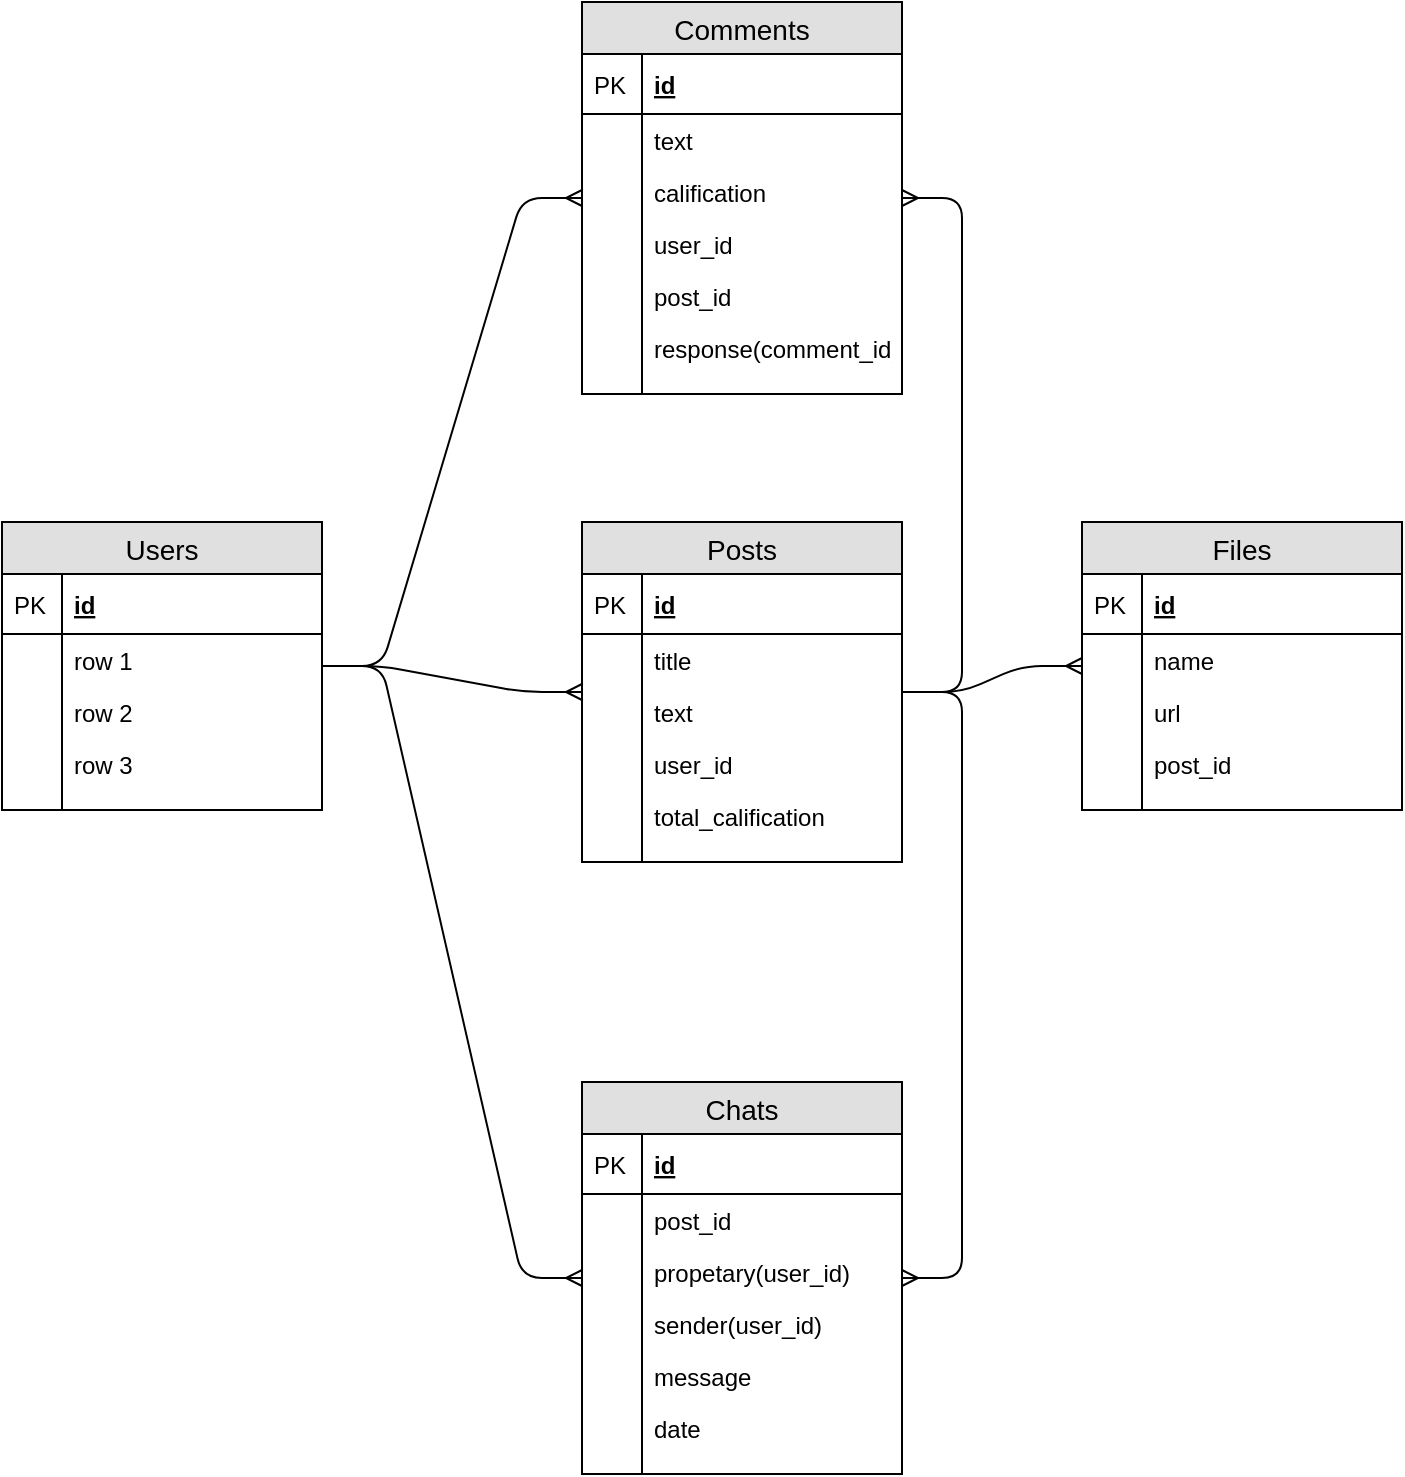<mxfile version="12.5.1" type="github">
  <diagram id="gvmDLg7hdBk43QmgxOMV" name="Page-1">
    <mxGraphModel dx="753" dy="1651" grid="1" gridSize="10" guides="1" tooltips="1" connect="1" arrows="1" fold="1" page="1" pageScale="1" pageWidth="827" pageHeight="1169" math="0" shadow="0">
      <root>
        <mxCell id="0"/>
        <mxCell id="1" parent="0"/>
        <mxCell id="FK4Q3kuTDBUWVzhtZBnx-1" value="Users" style="swimlane;fontStyle=0;childLayout=stackLayout;horizontal=1;startSize=26;fillColor=#e0e0e0;horizontalStack=0;resizeParent=1;resizeParentMax=0;resizeLast=0;collapsible=1;marginBottom=0;swimlaneFillColor=#ffffff;align=center;fontSize=14;" vertex="1" parent="1">
          <mxGeometry x="60" y="20" width="160" height="144" as="geometry"/>
        </mxCell>
        <mxCell id="FK4Q3kuTDBUWVzhtZBnx-2" value="id" style="shape=partialRectangle;top=0;left=0;right=0;bottom=1;align=left;verticalAlign=middle;fillColor=none;spacingLeft=34;spacingRight=4;overflow=hidden;rotatable=0;points=[[0,0.5],[1,0.5]];portConstraint=eastwest;dropTarget=0;fontStyle=5;fontSize=12;" vertex="1" parent="FK4Q3kuTDBUWVzhtZBnx-1">
          <mxGeometry y="26" width="160" height="30" as="geometry"/>
        </mxCell>
        <mxCell id="FK4Q3kuTDBUWVzhtZBnx-3" value="PK" style="shape=partialRectangle;top=0;left=0;bottom=0;fillColor=none;align=left;verticalAlign=middle;spacingLeft=4;spacingRight=4;overflow=hidden;rotatable=0;points=[];portConstraint=eastwest;part=1;fontSize=12;" vertex="1" connectable="0" parent="FK4Q3kuTDBUWVzhtZBnx-2">
          <mxGeometry width="30" height="30" as="geometry"/>
        </mxCell>
        <mxCell id="FK4Q3kuTDBUWVzhtZBnx-4" value="row 1" style="shape=partialRectangle;top=0;left=0;right=0;bottom=0;align=left;verticalAlign=top;fillColor=none;spacingLeft=34;spacingRight=4;overflow=hidden;rotatable=0;points=[[0,0.5],[1,0.5]];portConstraint=eastwest;dropTarget=0;fontSize=12;" vertex="1" parent="FK4Q3kuTDBUWVzhtZBnx-1">
          <mxGeometry y="56" width="160" height="26" as="geometry"/>
        </mxCell>
        <mxCell id="FK4Q3kuTDBUWVzhtZBnx-5" value="" style="shape=partialRectangle;top=0;left=0;bottom=0;fillColor=none;align=left;verticalAlign=top;spacingLeft=4;spacingRight=4;overflow=hidden;rotatable=0;points=[];portConstraint=eastwest;part=1;fontSize=12;" vertex="1" connectable="0" parent="FK4Q3kuTDBUWVzhtZBnx-4">
          <mxGeometry width="30" height="26" as="geometry"/>
        </mxCell>
        <mxCell id="FK4Q3kuTDBUWVzhtZBnx-6" value="row 2" style="shape=partialRectangle;top=0;left=0;right=0;bottom=0;align=left;verticalAlign=top;fillColor=none;spacingLeft=34;spacingRight=4;overflow=hidden;rotatable=0;points=[[0,0.5],[1,0.5]];portConstraint=eastwest;dropTarget=0;fontSize=12;" vertex="1" parent="FK4Q3kuTDBUWVzhtZBnx-1">
          <mxGeometry y="82" width="160" height="26" as="geometry"/>
        </mxCell>
        <mxCell id="FK4Q3kuTDBUWVzhtZBnx-7" value="" style="shape=partialRectangle;top=0;left=0;bottom=0;fillColor=none;align=left;verticalAlign=top;spacingLeft=4;spacingRight=4;overflow=hidden;rotatable=0;points=[];portConstraint=eastwest;part=1;fontSize=12;" vertex="1" connectable="0" parent="FK4Q3kuTDBUWVzhtZBnx-6">
          <mxGeometry width="30" height="26" as="geometry"/>
        </mxCell>
        <mxCell id="FK4Q3kuTDBUWVzhtZBnx-8" value="row 3" style="shape=partialRectangle;top=0;left=0;right=0;bottom=0;align=left;verticalAlign=top;fillColor=none;spacingLeft=34;spacingRight=4;overflow=hidden;rotatable=0;points=[[0,0.5],[1,0.5]];portConstraint=eastwest;dropTarget=0;fontSize=12;" vertex="1" parent="FK4Q3kuTDBUWVzhtZBnx-1">
          <mxGeometry y="108" width="160" height="26" as="geometry"/>
        </mxCell>
        <mxCell id="FK4Q3kuTDBUWVzhtZBnx-9" value="" style="shape=partialRectangle;top=0;left=0;bottom=0;fillColor=none;align=left;verticalAlign=top;spacingLeft=4;spacingRight=4;overflow=hidden;rotatable=0;points=[];portConstraint=eastwest;part=1;fontSize=12;" vertex="1" connectable="0" parent="FK4Q3kuTDBUWVzhtZBnx-8">
          <mxGeometry width="30" height="26" as="geometry"/>
        </mxCell>
        <mxCell id="FK4Q3kuTDBUWVzhtZBnx-10" value="" style="shape=partialRectangle;top=0;left=0;right=0;bottom=0;align=left;verticalAlign=top;fillColor=none;spacingLeft=34;spacingRight=4;overflow=hidden;rotatable=0;points=[[0,0.5],[1,0.5]];portConstraint=eastwest;dropTarget=0;fontSize=12;" vertex="1" parent="FK4Q3kuTDBUWVzhtZBnx-1">
          <mxGeometry y="134" width="160" height="10" as="geometry"/>
        </mxCell>
        <mxCell id="FK4Q3kuTDBUWVzhtZBnx-11" value="" style="shape=partialRectangle;top=0;left=0;bottom=0;fillColor=none;align=left;verticalAlign=top;spacingLeft=4;spacingRight=4;overflow=hidden;rotatable=0;points=[];portConstraint=eastwest;part=1;fontSize=12;" vertex="1" connectable="0" parent="FK4Q3kuTDBUWVzhtZBnx-10">
          <mxGeometry width="30" height="10" as="geometry"/>
        </mxCell>
        <mxCell id="FK4Q3kuTDBUWVzhtZBnx-12" value="Posts" style="swimlane;fontStyle=0;childLayout=stackLayout;horizontal=1;startSize=26;fillColor=#e0e0e0;horizontalStack=0;resizeParent=1;resizeParentMax=0;resizeLast=0;collapsible=1;marginBottom=0;swimlaneFillColor=#ffffff;align=center;fontSize=14;" vertex="1" parent="1">
          <mxGeometry x="350" y="20" width="160" height="170" as="geometry"/>
        </mxCell>
        <mxCell id="FK4Q3kuTDBUWVzhtZBnx-13" value="id" style="shape=partialRectangle;top=0;left=0;right=0;bottom=1;align=left;verticalAlign=middle;fillColor=none;spacingLeft=34;spacingRight=4;overflow=hidden;rotatable=0;points=[[0,0.5],[1,0.5]];portConstraint=eastwest;dropTarget=0;fontStyle=5;fontSize=12;" vertex="1" parent="FK4Q3kuTDBUWVzhtZBnx-12">
          <mxGeometry y="26" width="160" height="30" as="geometry"/>
        </mxCell>
        <mxCell id="FK4Q3kuTDBUWVzhtZBnx-14" value="PK" style="shape=partialRectangle;top=0;left=0;bottom=0;fillColor=none;align=left;verticalAlign=middle;spacingLeft=4;spacingRight=4;overflow=hidden;rotatable=0;points=[];portConstraint=eastwest;part=1;fontSize=12;" vertex="1" connectable="0" parent="FK4Q3kuTDBUWVzhtZBnx-13">
          <mxGeometry width="30" height="30" as="geometry"/>
        </mxCell>
        <mxCell id="FK4Q3kuTDBUWVzhtZBnx-15" value="title" style="shape=partialRectangle;top=0;left=0;right=0;bottom=0;align=left;verticalAlign=top;fillColor=none;spacingLeft=34;spacingRight=4;overflow=hidden;rotatable=0;points=[[0,0.5],[1,0.5]];portConstraint=eastwest;dropTarget=0;fontSize=12;" vertex="1" parent="FK4Q3kuTDBUWVzhtZBnx-12">
          <mxGeometry y="56" width="160" height="26" as="geometry"/>
        </mxCell>
        <mxCell id="FK4Q3kuTDBUWVzhtZBnx-16" value="" style="shape=partialRectangle;top=0;left=0;bottom=0;fillColor=none;align=left;verticalAlign=top;spacingLeft=4;spacingRight=4;overflow=hidden;rotatable=0;points=[];portConstraint=eastwest;part=1;fontSize=12;" vertex="1" connectable="0" parent="FK4Q3kuTDBUWVzhtZBnx-15">
          <mxGeometry width="30" height="26" as="geometry"/>
        </mxCell>
        <mxCell id="FK4Q3kuTDBUWVzhtZBnx-17" value="text" style="shape=partialRectangle;top=0;left=0;right=0;bottom=0;align=left;verticalAlign=top;fillColor=none;spacingLeft=34;spacingRight=4;overflow=hidden;rotatable=0;points=[[0,0.5],[1,0.5]];portConstraint=eastwest;dropTarget=0;fontSize=12;" vertex="1" parent="FK4Q3kuTDBUWVzhtZBnx-12">
          <mxGeometry y="82" width="160" height="26" as="geometry"/>
        </mxCell>
        <mxCell id="FK4Q3kuTDBUWVzhtZBnx-18" value="" style="shape=partialRectangle;top=0;left=0;bottom=0;fillColor=none;align=left;verticalAlign=top;spacingLeft=4;spacingRight=4;overflow=hidden;rotatable=0;points=[];portConstraint=eastwest;part=1;fontSize=12;" vertex="1" connectable="0" parent="FK4Q3kuTDBUWVzhtZBnx-17">
          <mxGeometry width="30" height="26" as="geometry"/>
        </mxCell>
        <mxCell id="FK4Q3kuTDBUWVzhtZBnx-19" value="user_id" style="shape=partialRectangle;top=0;left=0;right=0;bottom=0;align=left;verticalAlign=top;fillColor=none;spacingLeft=34;spacingRight=4;overflow=hidden;rotatable=0;points=[[0,0.5],[1,0.5]];portConstraint=eastwest;dropTarget=0;fontSize=12;" vertex="1" parent="FK4Q3kuTDBUWVzhtZBnx-12">
          <mxGeometry y="108" width="160" height="26" as="geometry"/>
        </mxCell>
        <mxCell id="FK4Q3kuTDBUWVzhtZBnx-20" value="" style="shape=partialRectangle;top=0;left=0;bottom=0;fillColor=none;align=left;verticalAlign=top;spacingLeft=4;spacingRight=4;overflow=hidden;rotatable=0;points=[];portConstraint=eastwest;part=1;fontSize=12;" vertex="1" connectable="0" parent="FK4Q3kuTDBUWVzhtZBnx-19">
          <mxGeometry width="30" height="26" as="geometry"/>
        </mxCell>
        <mxCell id="FK4Q3kuTDBUWVzhtZBnx-66" value="total_calification" style="shape=partialRectangle;top=0;left=0;right=0;bottom=0;align=left;verticalAlign=top;fillColor=none;spacingLeft=34;spacingRight=4;overflow=hidden;rotatable=0;points=[[0,0.5],[1,0.5]];portConstraint=eastwest;dropTarget=0;fontSize=12;" vertex="1" parent="FK4Q3kuTDBUWVzhtZBnx-12">
          <mxGeometry y="134" width="160" height="26" as="geometry"/>
        </mxCell>
        <mxCell id="FK4Q3kuTDBUWVzhtZBnx-67" value="" style="shape=partialRectangle;top=0;left=0;bottom=0;fillColor=none;align=left;verticalAlign=top;spacingLeft=4;spacingRight=4;overflow=hidden;rotatable=0;points=[];portConstraint=eastwest;part=1;fontSize=12;" vertex="1" connectable="0" parent="FK4Q3kuTDBUWVzhtZBnx-66">
          <mxGeometry width="30" height="26" as="geometry"/>
        </mxCell>
        <mxCell id="FK4Q3kuTDBUWVzhtZBnx-21" value="" style="shape=partialRectangle;top=0;left=0;right=0;bottom=0;align=left;verticalAlign=top;fillColor=none;spacingLeft=34;spacingRight=4;overflow=hidden;rotatable=0;points=[[0,0.5],[1,0.5]];portConstraint=eastwest;dropTarget=0;fontSize=12;" vertex="1" parent="FK4Q3kuTDBUWVzhtZBnx-12">
          <mxGeometry y="160" width="160" height="10" as="geometry"/>
        </mxCell>
        <mxCell id="FK4Q3kuTDBUWVzhtZBnx-22" value="" style="shape=partialRectangle;top=0;left=0;bottom=0;fillColor=none;align=left;verticalAlign=top;spacingLeft=4;spacingRight=4;overflow=hidden;rotatable=0;points=[];portConstraint=eastwest;part=1;fontSize=12;" vertex="1" connectable="0" parent="FK4Q3kuTDBUWVzhtZBnx-21">
          <mxGeometry width="30" height="10" as="geometry"/>
        </mxCell>
        <mxCell id="FK4Q3kuTDBUWVzhtZBnx-23" value="Chats" style="swimlane;fontStyle=0;childLayout=stackLayout;horizontal=1;startSize=26;fillColor=#e0e0e0;horizontalStack=0;resizeParent=1;resizeParentMax=0;resizeLast=0;collapsible=1;marginBottom=0;swimlaneFillColor=#ffffff;align=center;fontSize=14;" vertex="1" parent="1">
          <mxGeometry x="350" y="300" width="160" height="196" as="geometry"/>
        </mxCell>
        <mxCell id="FK4Q3kuTDBUWVzhtZBnx-24" value="id" style="shape=partialRectangle;top=0;left=0;right=0;bottom=1;align=left;verticalAlign=middle;fillColor=none;spacingLeft=34;spacingRight=4;overflow=hidden;rotatable=0;points=[[0,0.5],[1,0.5]];portConstraint=eastwest;dropTarget=0;fontStyle=5;fontSize=12;" vertex="1" parent="FK4Q3kuTDBUWVzhtZBnx-23">
          <mxGeometry y="26" width="160" height="30" as="geometry"/>
        </mxCell>
        <mxCell id="FK4Q3kuTDBUWVzhtZBnx-25" value="PK" style="shape=partialRectangle;top=0;left=0;bottom=0;fillColor=none;align=left;verticalAlign=middle;spacingLeft=4;spacingRight=4;overflow=hidden;rotatable=0;points=[];portConstraint=eastwest;part=1;fontSize=12;" vertex="1" connectable="0" parent="FK4Q3kuTDBUWVzhtZBnx-24">
          <mxGeometry width="30" height="30" as="geometry"/>
        </mxCell>
        <mxCell id="FK4Q3kuTDBUWVzhtZBnx-26" value="post_id" style="shape=partialRectangle;top=0;left=0;right=0;bottom=0;align=left;verticalAlign=top;fillColor=none;spacingLeft=34;spacingRight=4;overflow=hidden;rotatable=0;points=[[0,0.5],[1,0.5]];portConstraint=eastwest;dropTarget=0;fontSize=12;" vertex="1" parent="FK4Q3kuTDBUWVzhtZBnx-23">
          <mxGeometry y="56" width="160" height="26" as="geometry"/>
        </mxCell>
        <mxCell id="FK4Q3kuTDBUWVzhtZBnx-27" value="" style="shape=partialRectangle;top=0;left=0;bottom=0;fillColor=none;align=left;verticalAlign=top;spacingLeft=4;spacingRight=4;overflow=hidden;rotatable=0;points=[];portConstraint=eastwest;part=1;fontSize=12;" vertex="1" connectable="0" parent="FK4Q3kuTDBUWVzhtZBnx-26">
          <mxGeometry width="30" height="26" as="geometry"/>
        </mxCell>
        <mxCell id="FK4Q3kuTDBUWVzhtZBnx-28" value="propetary(user_id)" style="shape=partialRectangle;top=0;left=0;right=0;bottom=0;align=left;verticalAlign=top;fillColor=none;spacingLeft=34;spacingRight=4;overflow=hidden;rotatable=0;points=[[0,0.5],[1,0.5]];portConstraint=eastwest;dropTarget=0;fontSize=12;" vertex="1" parent="FK4Q3kuTDBUWVzhtZBnx-23">
          <mxGeometry y="82" width="160" height="26" as="geometry"/>
        </mxCell>
        <mxCell id="FK4Q3kuTDBUWVzhtZBnx-29" value="" style="shape=partialRectangle;top=0;left=0;bottom=0;fillColor=none;align=left;verticalAlign=top;spacingLeft=4;spacingRight=4;overflow=hidden;rotatable=0;points=[];portConstraint=eastwest;part=1;fontSize=12;" vertex="1" connectable="0" parent="FK4Q3kuTDBUWVzhtZBnx-28">
          <mxGeometry width="30" height="26" as="geometry"/>
        </mxCell>
        <mxCell id="FK4Q3kuTDBUWVzhtZBnx-30" value="sender(user_id)" style="shape=partialRectangle;top=0;left=0;right=0;bottom=0;align=left;verticalAlign=top;fillColor=none;spacingLeft=34;spacingRight=4;overflow=hidden;rotatable=0;points=[[0,0.5],[1,0.5]];portConstraint=eastwest;dropTarget=0;fontSize=12;" vertex="1" parent="FK4Q3kuTDBUWVzhtZBnx-23">
          <mxGeometry y="108" width="160" height="26" as="geometry"/>
        </mxCell>
        <mxCell id="FK4Q3kuTDBUWVzhtZBnx-31" value="" style="shape=partialRectangle;top=0;left=0;bottom=0;fillColor=none;align=left;verticalAlign=top;spacingLeft=4;spacingRight=4;overflow=hidden;rotatable=0;points=[];portConstraint=eastwest;part=1;fontSize=12;" vertex="1" connectable="0" parent="FK4Q3kuTDBUWVzhtZBnx-30">
          <mxGeometry width="30" height="26" as="geometry"/>
        </mxCell>
        <mxCell id="FK4Q3kuTDBUWVzhtZBnx-45" value="message" style="shape=partialRectangle;top=0;left=0;right=0;bottom=0;align=left;verticalAlign=top;fillColor=none;spacingLeft=34;spacingRight=4;overflow=hidden;rotatable=0;points=[[0,0.5],[1,0.5]];portConstraint=eastwest;dropTarget=0;fontSize=12;" vertex="1" parent="FK4Q3kuTDBUWVzhtZBnx-23">
          <mxGeometry y="134" width="160" height="26" as="geometry"/>
        </mxCell>
        <mxCell id="FK4Q3kuTDBUWVzhtZBnx-46" value="" style="shape=partialRectangle;top=0;left=0;bottom=0;fillColor=none;align=left;verticalAlign=top;spacingLeft=4;spacingRight=4;overflow=hidden;rotatable=0;points=[];portConstraint=eastwest;part=1;fontSize=12;" vertex="1" connectable="0" parent="FK4Q3kuTDBUWVzhtZBnx-45">
          <mxGeometry width="30" height="26" as="geometry"/>
        </mxCell>
        <mxCell id="FK4Q3kuTDBUWVzhtZBnx-47" value="date" style="shape=partialRectangle;top=0;left=0;right=0;bottom=0;align=left;verticalAlign=top;fillColor=none;spacingLeft=34;spacingRight=4;overflow=hidden;rotatable=0;points=[[0,0.5],[1,0.5]];portConstraint=eastwest;dropTarget=0;fontSize=12;" vertex="1" parent="FK4Q3kuTDBUWVzhtZBnx-23">
          <mxGeometry y="160" width="160" height="26" as="geometry"/>
        </mxCell>
        <mxCell id="FK4Q3kuTDBUWVzhtZBnx-48" value="" style="shape=partialRectangle;top=0;left=0;bottom=0;fillColor=none;align=left;verticalAlign=top;spacingLeft=4;spacingRight=4;overflow=hidden;rotatable=0;points=[];portConstraint=eastwest;part=1;fontSize=12;" vertex="1" connectable="0" parent="FK4Q3kuTDBUWVzhtZBnx-47">
          <mxGeometry width="30" height="26" as="geometry"/>
        </mxCell>
        <mxCell id="FK4Q3kuTDBUWVzhtZBnx-32" value="" style="shape=partialRectangle;top=0;left=0;right=0;bottom=0;align=left;verticalAlign=top;fillColor=none;spacingLeft=34;spacingRight=4;overflow=hidden;rotatable=0;points=[[0,0.5],[1,0.5]];portConstraint=eastwest;dropTarget=0;fontSize=12;" vertex="1" parent="FK4Q3kuTDBUWVzhtZBnx-23">
          <mxGeometry y="186" width="160" height="10" as="geometry"/>
        </mxCell>
        <mxCell id="FK4Q3kuTDBUWVzhtZBnx-33" value="" style="shape=partialRectangle;top=0;left=0;bottom=0;fillColor=none;align=left;verticalAlign=top;spacingLeft=4;spacingRight=4;overflow=hidden;rotatable=0;points=[];portConstraint=eastwest;part=1;fontSize=12;" vertex="1" connectable="0" parent="FK4Q3kuTDBUWVzhtZBnx-32">
          <mxGeometry width="30" height="10" as="geometry"/>
        </mxCell>
        <mxCell id="FK4Q3kuTDBUWVzhtZBnx-34" value="Files" style="swimlane;fontStyle=0;childLayout=stackLayout;horizontal=1;startSize=26;fillColor=#e0e0e0;horizontalStack=0;resizeParent=1;resizeParentMax=0;resizeLast=0;collapsible=1;marginBottom=0;swimlaneFillColor=#ffffff;align=center;fontSize=14;" vertex="1" parent="1">
          <mxGeometry x="600" y="20" width="160" height="144" as="geometry"/>
        </mxCell>
        <mxCell id="FK4Q3kuTDBUWVzhtZBnx-35" value="id" style="shape=partialRectangle;top=0;left=0;right=0;bottom=1;align=left;verticalAlign=middle;fillColor=none;spacingLeft=34;spacingRight=4;overflow=hidden;rotatable=0;points=[[0,0.5],[1,0.5]];portConstraint=eastwest;dropTarget=0;fontStyle=5;fontSize=12;" vertex="1" parent="FK4Q3kuTDBUWVzhtZBnx-34">
          <mxGeometry y="26" width="160" height="30" as="geometry"/>
        </mxCell>
        <mxCell id="FK4Q3kuTDBUWVzhtZBnx-36" value="PK" style="shape=partialRectangle;top=0;left=0;bottom=0;fillColor=none;align=left;verticalAlign=middle;spacingLeft=4;spacingRight=4;overflow=hidden;rotatable=0;points=[];portConstraint=eastwest;part=1;fontSize=12;" vertex="1" connectable="0" parent="FK4Q3kuTDBUWVzhtZBnx-35">
          <mxGeometry width="30" height="30" as="geometry"/>
        </mxCell>
        <mxCell id="FK4Q3kuTDBUWVzhtZBnx-37" value="name" style="shape=partialRectangle;top=0;left=0;right=0;bottom=0;align=left;verticalAlign=top;fillColor=none;spacingLeft=34;spacingRight=4;overflow=hidden;rotatable=0;points=[[0,0.5],[1,0.5]];portConstraint=eastwest;dropTarget=0;fontSize=12;" vertex="1" parent="FK4Q3kuTDBUWVzhtZBnx-34">
          <mxGeometry y="56" width="160" height="26" as="geometry"/>
        </mxCell>
        <mxCell id="FK4Q3kuTDBUWVzhtZBnx-38" value="" style="shape=partialRectangle;top=0;left=0;bottom=0;fillColor=none;align=left;verticalAlign=top;spacingLeft=4;spacingRight=4;overflow=hidden;rotatable=0;points=[];portConstraint=eastwest;part=1;fontSize=12;" vertex="1" connectable="0" parent="FK4Q3kuTDBUWVzhtZBnx-37">
          <mxGeometry width="30" height="26" as="geometry"/>
        </mxCell>
        <mxCell id="FK4Q3kuTDBUWVzhtZBnx-39" value="url" style="shape=partialRectangle;top=0;left=0;right=0;bottom=0;align=left;verticalAlign=top;fillColor=none;spacingLeft=34;spacingRight=4;overflow=hidden;rotatable=0;points=[[0,0.5],[1,0.5]];portConstraint=eastwest;dropTarget=0;fontSize=12;" vertex="1" parent="FK4Q3kuTDBUWVzhtZBnx-34">
          <mxGeometry y="82" width="160" height="26" as="geometry"/>
        </mxCell>
        <mxCell id="FK4Q3kuTDBUWVzhtZBnx-40" value="" style="shape=partialRectangle;top=0;left=0;bottom=0;fillColor=none;align=left;verticalAlign=top;spacingLeft=4;spacingRight=4;overflow=hidden;rotatable=0;points=[];portConstraint=eastwest;part=1;fontSize=12;" vertex="1" connectable="0" parent="FK4Q3kuTDBUWVzhtZBnx-39">
          <mxGeometry width="30" height="26" as="geometry"/>
        </mxCell>
        <mxCell id="FK4Q3kuTDBUWVzhtZBnx-41" value="post_id" style="shape=partialRectangle;top=0;left=0;right=0;bottom=0;align=left;verticalAlign=top;fillColor=none;spacingLeft=34;spacingRight=4;overflow=hidden;rotatable=0;points=[[0,0.5],[1,0.5]];portConstraint=eastwest;dropTarget=0;fontSize=12;" vertex="1" parent="FK4Q3kuTDBUWVzhtZBnx-34">
          <mxGeometry y="108" width="160" height="26" as="geometry"/>
        </mxCell>
        <mxCell id="FK4Q3kuTDBUWVzhtZBnx-42" value="" style="shape=partialRectangle;top=0;left=0;bottom=0;fillColor=none;align=left;verticalAlign=top;spacingLeft=4;spacingRight=4;overflow=hidden;rotatable=0;points=[];portConstraint=eastwest;part=1;fontSize=12;" vertex="1" connectable="0" parent="FK4Q3kuTDBUWVzhtZBnx-41">
          <mxGeometry width="30" height="26" as="geometry"/>
        </mxCell>
        <mxCell id="FK4Q3kuTDBUWVzhtZBnx-43" value="" style="shape=partialRectangle;top=0;left=0;right=0;bottom=0;align=left;verticalAlign=top;fillColor=none;spacingLeft=34;spacingRight=4;overflow=hidden;rotatable=0;points=[[0,0.5],[1,0.5]];portConstraint=eastwest;dropTarget=0;fontSize=12;" vertex="1" parent="FK4Q3kuTDBUWVzhtZBnx-34">
          <mxGeometry y="134" width="160" height="10" as="geometry"/>
        </mxCell>
        <mxCell id="FK4Q3kuTDBUWVzhtZBnx-44" value="" style="shape=partialRectangle;top=0;left=0;bottom=0;fillColor=none;align=left;verticalAlign=top;spacingLeft=4;spacingRight=4;overflow=hidden;rotatable=0;points=[];portConstraint=eastwest;part=1;fontSize=12;" vertex="1" connectable="0" parent="FK4Q3kuTDBUWVzhtZBnx-43">
          <mxGeometry width="30" height="10" as="geometry"/>
        </mxCell>
        <mxCell id="FK4Q3kuTDBUWVzhtZBnx-49" value="" style="edgeStyle=entityRelationEdgeStyle;fontSize=12;html=1;endArrow=ERmany;" edge="1" parent="1" source="FK4Q3kuTDBUWVzhtZBnx-1" target="FK4Q3kuTDBUWVzhtZBnx-12">
          <mxGeometry width="100" height="100" relative="1" as="geometry">
            <mxPoint x="60" y="620" as="sourcePoint"/>
            <mxPoint x="160" y="520" as="targetPoint"/>
          </mxGeometry>
        </mxCell>
        <mxCell id="FK4Q3kuTDBUWVzhtZBnx-50" value="" style="edgeStyle=entityRelationEdgeStyle;fontSize=12;html=1;endArrow=ERmany;" edge="1" parent="1" source="FK4Q3kuTDBUWVzhtZBnx-12" target="FK4Q3kuTDBUWVzhtZBnx-23">
          <mxGeometry width="100" height="100" relative="1" as="geometry">
            <mxPoint x="60" y="620" as="sourcePoint"/>
            <mxPoint x="160" y="520" as="targetPoint"/>
          </mxGeometry>
        </mxCell>
        <mxCell id="FK4Q3kuTDBUWVzhtZBnx-51" value="" style="edgeStyle=entityRelationEdgeStyle;fontSize=12;html=1;endArrow=ERmany;" edge="1" parent="1" source="FK4Q3kuTDBUWVzhtZBnx-1" target="FK4Q3kuTDBUWVzhtZBnx-23">
          <mxGeometry width="100" height="100" relative="1" as="geometry">
            <mxPoint x="60" y="620" as="sourcePoint"/>
            <mxPoint x="160" y="520" as="targetPoint"/>
          </mxGeometry>
        </mxCell>
        <mxCell id="FK4Q3kuTDBUWVzhtZBnx-52" value="" style="edgeStyle=entityRelationEdgeStyle;fontSize=12;html=1;endArrow=ERmany;" edge="1" parent="1" source="FK4Q3kuTDBUWVzhtZBnx-12" target="FK4Q3kuTDBUWVzhtZBnx-34">
          <mxGeometry width="100" height="100" relative="1" as="geometry">
            <mxPoint x="60" y="620" as="sourcePoint"/>
            <mxPoint x="160" y="520" as="targetPoint"/>
          </mxGeometry>
        </mxCell>
        <mxCell id="FK4Q3kuTDBUWVzhtZBnx-53" value="Comments" style="swimlane;fontStyle=0;childLayout=stackLayout;horizontal=1;startSize=26;fillColor=#e0e0e0;horizontalStack=0;resizeParent=1;resizeParentMax=0;resizeLast=0;collapsible=1;marginBottom=0;swimlaneFillColor=#ffffff;align=center;fontSize=14;" vertex="1" parent="1">
          <mxGeometry x="350" y="-240" width="160" height="196" as="geometry"/>
        </mxCell>
        <mxCell id="FK4Q3kuTDBUWVzhtZBnx-54" value="id" style="shape=partialRectangle;top=0;left=0;right=0;bottom=1;align=left;verticalAlign=middle;fillColor=none;spacingLeft=34;spacingRight=4;overflow=hidden;rotatable=0;points=[[0,0.5],[1,0.5]];portConstraint=eastwest;dropTarget=0;fontStyle=5;fontSize=12;" vertex="1" parent="FK4Q3kuTDBUWVzhtZBnx-53">
          <mxGeometry y="26" width="160" height="30" as="geometry"/>
        </mxCell>
        <mxCell id="FK4Q3kuTDBUWVzhtZBnx-55" value="PK" style="shape=partialRectangle;top=0;left=0;bottom=0;fillColor=none;align=left;verticalAlign=middle;spacingLeft=4;spacingRight=4;overflow=hidden;rotatable=0;points=[];portConstraint=eastwest;part=1;fontSize=12;" vertex="1" connectable="0" parent="FK4Q3kuTDBUWVzhtZBnx-54">
          <mxGeometry width="30" height="30" as="geometry"/>
        </mxCell>
        <mxCell id="FK4Q3kuTDBUWVzhtZBnx-56" value="text" style="shape=partialRectangle;top=0;left=0;right=0;bottom=0;align=left;verticalAlign=top;fillColor=none;spacingLeft=34;spacingRight=4;overflow=hidden;rotatable=0;points=[[0,0.5],[1,0.5]];portConstraint=eastwest;dropTarget=0;fontSize=12;" vertex="1" parent="FK4Q3kuTDBUWVzhtZBnx-53">
          <mxGeometry y="56" width="160" height="26" as="geometry"/>
        </mxCell>
        <mxCell id="FK4Q3kuTDBUWVzhtZBnx-57" value="" style="shape=partialRectangle;top=0;left=0;bottom=0;fillColor=none;align=left;verticalAlign=top;spacingLeft=4;spacingRight=4;overflow=hidden;rotatable=0;points=[];portConstraint=eastwest;part=1;fontSize=12;" vertex="1" connectable="0" parent="FK4Q3kuTDBUWVzhtZBnx-56">
          <mxGeometry width="30" height="26" as="geometry"/>
        </mxCell>
        <mxCell id="FK4Q3kuTDBUWVzhtZBnx-58" value="calification" style="shape=partialRectangle;top=0;left=0;right=0;bottom=0;align=left;verticalAlign=top;fillColor=none;spacingLeft=34;spacingRight=4;overflow=hidden;rotatable=0;points=[[0,0.5],[1,0.5]];portConstraint=eastwest;dropTarget=0;fontSize=12;" vertex="1" parent="FK4Q3kuTDBUWVzhtZBnx-53">
          <mxGeometry y="82" width="160" height="26" as="geometry"/>
        </mxCell>
        <mxCell id="FK4Q3kuTDBUWVzhtZBnx-59" value="" style="shape=partialRectangle;top=0;left=0;bottom=0;fillColor=none;align=left;verticalAlign=top;spacingLeft=4;spacingRight=4;overflow=hidden;rotatable=0;points=[];portConstraint=eastwest;part=1;fontSize=12;" vertex="1" connectable="0" parent="FK4Q3kuTDBUWVzhtZBnx-58">
          <mxGeometry width="30" height="26" as="geometry"/>
        </mxCell>
        <mxCell id="FK4Q3kuTDBUWVzhtZBnx-60" value="user_id" style="shape=partialRectangle;top=0;left=0;right=0;bottom=0;align=left;verticalAlign=top;fillColor=none;spacingLeft=34;spacingRight=4;overflow=hidden;rotatable=0;points=[[0,0.5],[1,0.5]];portConstraint=eastwest;dropTarget=0;fontSize=12;" vertex="1" parent="FK4Q3kuTDBUWVzhtZBnx-53">
          <mxGeometry y="108" width="160" height="26" as="geometry"/>
        </mxCell>
        <mxCell id="FK4Q3kuTDBUWVzhtZBnx-61" value="" style="shape=partialRectangle;top=0;left=0;bottom=0;fillColor=none;align=left;verticalAlign=top;spacingLeft=4;spacingRight=4;overflow=hidden;rotatable=0;points=[];portConstraint=eastwest;part=1;fontSize=12;" vertex="1" connectable="0" parent="FK4Q3kuTDBUWVzhtZBnx-60">
          <mxGeometry width="30" height="26" as="geometry"/>
        </mxCell>
        <mxCell id="FK4Q3kuTDBUWVzhtZBnx-64" value="post_id" style="shape=partialRectangle;top=0;left=0;right=0;bottom=0;align=left;verticalAlign=top;fillColor=none;spacingLeft=34;spacingRight=4;overflow=hidden;rotatable=0;points=[[0,0.5],[1,0.5]];portConstraint=eastwest;dropTarget=0;fontSize=12;" vertex="1" parent="FK4Q3kuTDBUWVzhtZBnx-53">
          <mxGeometry y="134" width="160" height="26" as="geometry"/>
        </mxCell>
        <mxCell id="FK4Q3kuTDBUWVzhtZBnx-65" value="" style="shape=partialRectangle;top=0;left=0;bottom=0;fillColor=none;align=left;verticalAlign=top;spacingLeft=4;spacingRight=4;overflow=hidden;rotatable=0;points=[];portConstraint=eastwest;part=1;fontSize=12;" vertex="1" connectable="0" parent="FK4Q3kuTDBUWVzhtZBnx-64">
          <mxGeometry width="30" height="26" as="geometry"/>
        </mxCell>
        <mxCell id="FK4Q3kuTDBUWVzhtZBnx-70" value="response(comment_id)" style="shape=partialRectangle;top=0;left=0;right=0;bottom=0;align=left;verticalAlign=top;fillColor=none;spacingLeft=34;spacingRight=4;overflow=hidden;rotatable=0;points=[[0,0.5],[1,0.5]];portConstraint=eastwest;dropTarget=0;fontSize=12;" vertex="1" parent="FK4Q3kuTDBUWVzhtZBnx-53">
          <mxGeometry y="160" width="160" height="26" as="geometry"/>
        </mxCell>
        <mxCell id="FK4Q3kuTDBUWVzhtZBnx-71" value="" style="shape=partialRectangle;top=0;left=0;bottom=0;fillColor=none;align=left;verticalAlign=top;spacingLeft=4;spacingRight=4;overflow=hidden;rotatable=0;points=[];portConstraint=eastwest;part=1;fontSize=12;" vertex="1" connectable="0" parent="FK4Q3kuTDBUWVzhtZBnx-70">
          <mxGeometry width="30" height="26" as="geometry"/>
        </mxCell>
        <mxCell id="FK4Q3kuTDBUWVzhtZBnx-62" value="" style="shape=partialRectangle;top=0;left=0;right=0;bottom=0;align=left;verticalAlign=top;fillColor=none;spacingLeft=34;spacingRight=4;overflow=hidden;rotatable=0;points=[[0,0.5],[1,0.5]];portConstraint=eastwest;dropTarget=0;fontSize=12;" vertex="1" parent="FK4Q3kuTDBUWVzhtZBnx-53">
          <mxGeometry y="186" width="160" height="10" as="geometry"/>
        </mxCell>
        <mxCell id="FK4Q3kuTDBUWVzhtZBnx-63" value="" style="shape=partialRectangle;top=0;left=0;bottom=0;fillColor=none;align=left;verticalAlign=top;spacingLeft=4;spacingRight=4;overflow=hidden;rotatable=0;points=[];portConstraint=eastwest;part=1;fontSize=12;" vertex="1" connectable="0" parent="FK4Q3kuTDBUWVzhtZBnx-62">
          <mxGeometry width="30" height="10" as="geometry"/>
        </mxCell>
        <mxCell id="FK4Q3kuTDBUWVzhtZBnx-68" value="" style="edgeStyle=entityRelationEdgeStyle;fontSize=12;html=1;endArrow=ERmany;" edge="1" parent="1" source="FK4Q3kuTDBUWVzhtZBnx-12" target="FK4Q3kuTDBUWVzhtZBnx-53">
          <mxGeometry width="100" height="100" relative="1" as="geometry">
            <mxPoint x="60" y="620" as="sourcePoint"/>
            <mxPoint x="160" y="520" as="targetPoint"/>
          </mxGeometry>
        </mxCell>
        <mxCell id="FK4Q3kuTDBUWVzhtZBnx-69" value="" style="edgeStyle=entityRelationEdgeStyle;fontSize=12;html=1;endArrow=ERmany;" edge="1" parent="1" source="FK4Q3kuTDBUWVzhtZBnx-1" target="FK4Q3kuTDBUWVzhtZBnx-53">
          <mxGeometry width="100" height="100" relative="1" as="geometry">
            <mxPoint x="60" y="620" as="sourcePoint"/>
            <mxPoint x="160" y="520" as="targetPoint"/>
          </mxGeometry>
        </mxCell>
      </root>
    </mxGraphModel>
  </diagram>
</mxfile>
